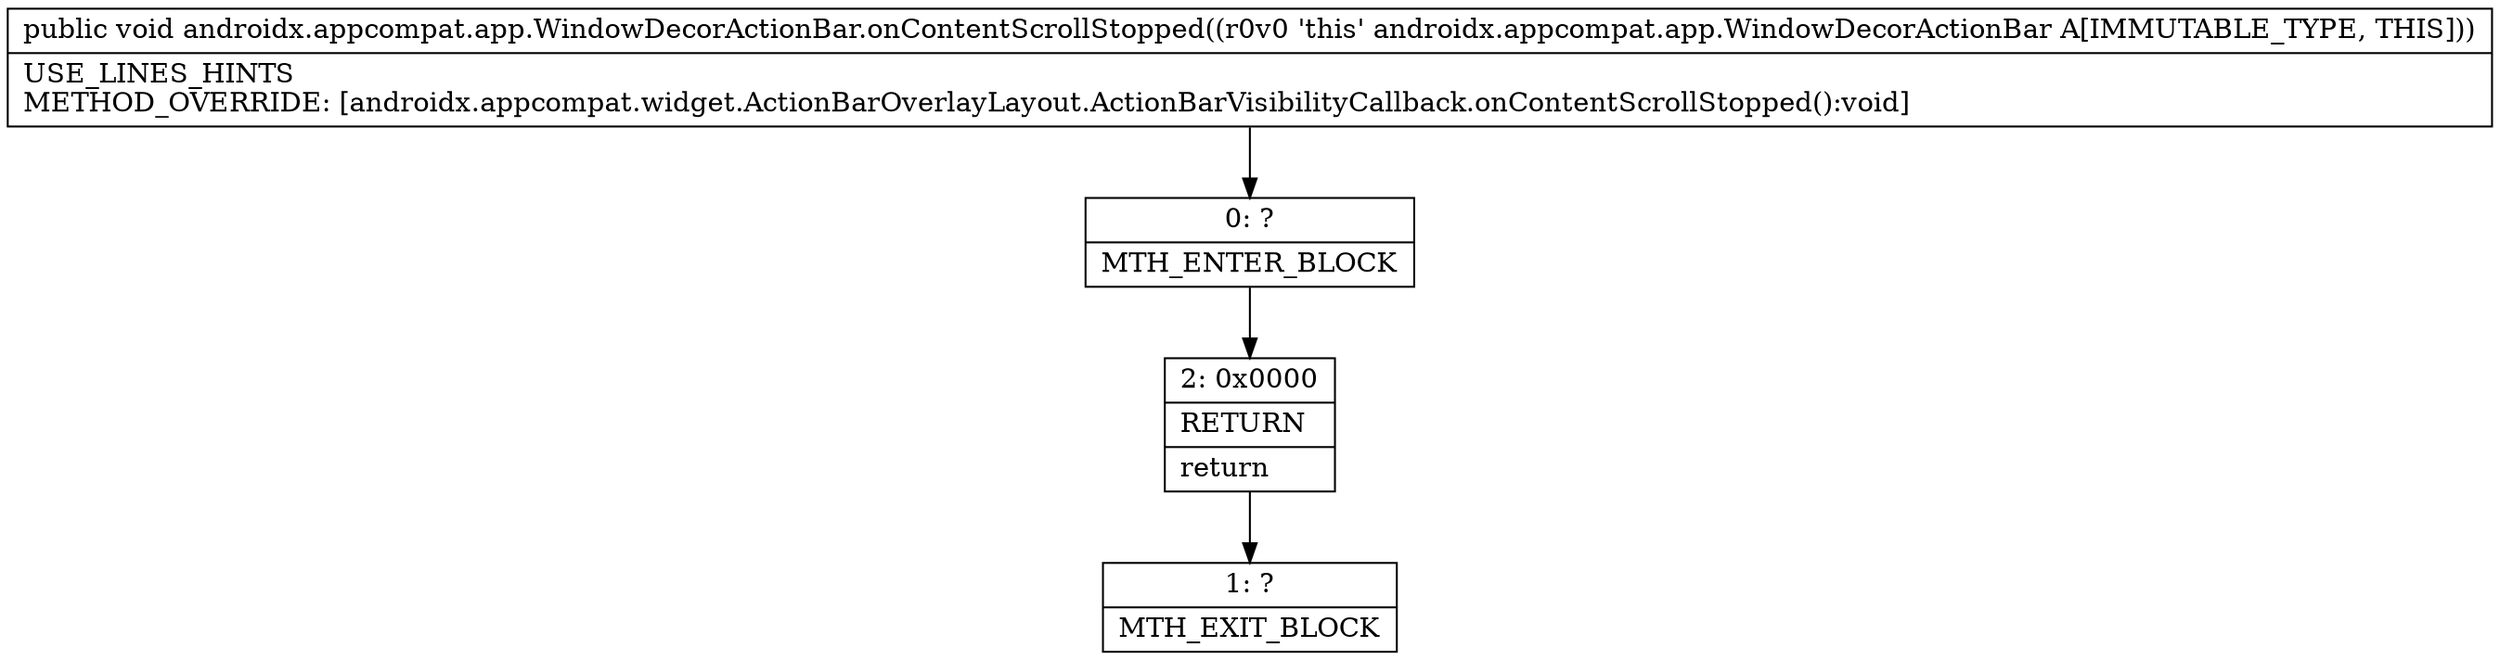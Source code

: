 digraph "CFG forandroidx.appcompat.app.WindowDecorActionBar.onContentScrollStopped()V" {
Node_0 [shape=record,label="{0\:\ ?|MTH_ENTER_BLOCK\l}"];
Node_2 [shape=record,label="{2\:\ 0x0000|RETURN\l|return\l}"];
Node_1 [shape=record,label="{1\:\ ?|MTH_EXIT_BLOCK\l}"];
MethodNode[shape=record,label="{public void androidx.appcompat.app.WindowDecorActionBar.onContentScrollStopped((r0v0 'this' androidx.appcompat.app.WindowDecorActionBar A[IMMUTABLE_TYPE, THIS]))  | USE_LINES_HINTS\lMETHOD_OVERRIDE: [androidx.appcompat.widget.ActionBarOverlayLayout.ActionBarVisibilityCallback.onContentScrollStopped():void]\l}"];
MethodNode -> Node_0;Node_0 -> Node_2;
Node_2 -> Node_1;
}

